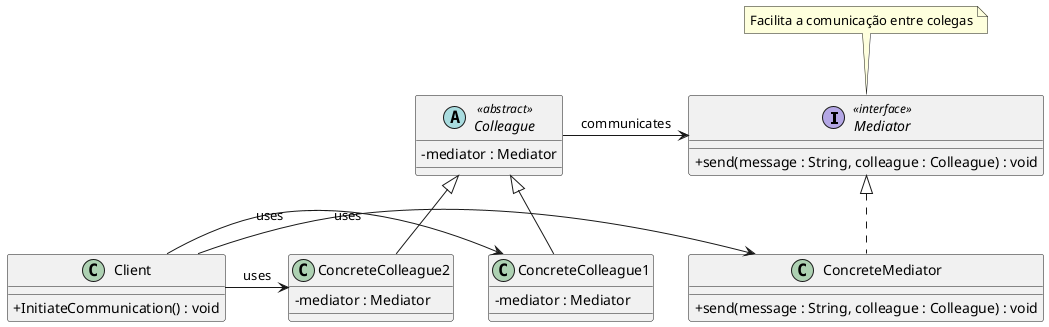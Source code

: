 @startuml MediatorWithClient
    skinparam classAttributeIconSize 0

    interface Mediator <<interface>> {
        +send(message : String, colleague : Colleague) : void
    }

    class ConcreteMediator {
        +send(message : String, colleague : Colleague) : void
    }
    
    abstract class Colleague <<abstract>>{
        -mediator : Mediator
    }
    
    class ConcreteColleague1 {
        -mediator : Mediator
    }
    
    class ConcreteColleague2 {
        -mediator : Mediator
    }

    class Client {
        +InitiateCommunication() : void
    }

    Mediator <|.. ConcreteMediator
    Colleague -> Mediator : communicates
    Colleague <|-- ConcreteColleague1
    Colleague <|-- ConcreteColleague2
    Client -> ConcreteMediator : uses
    Client -> ConcreteColleague1 : uses
    Client -> ConcreteColleague2 : uses
    note top of Mediator : Facilita a comunicação entre colegas
@enduml
